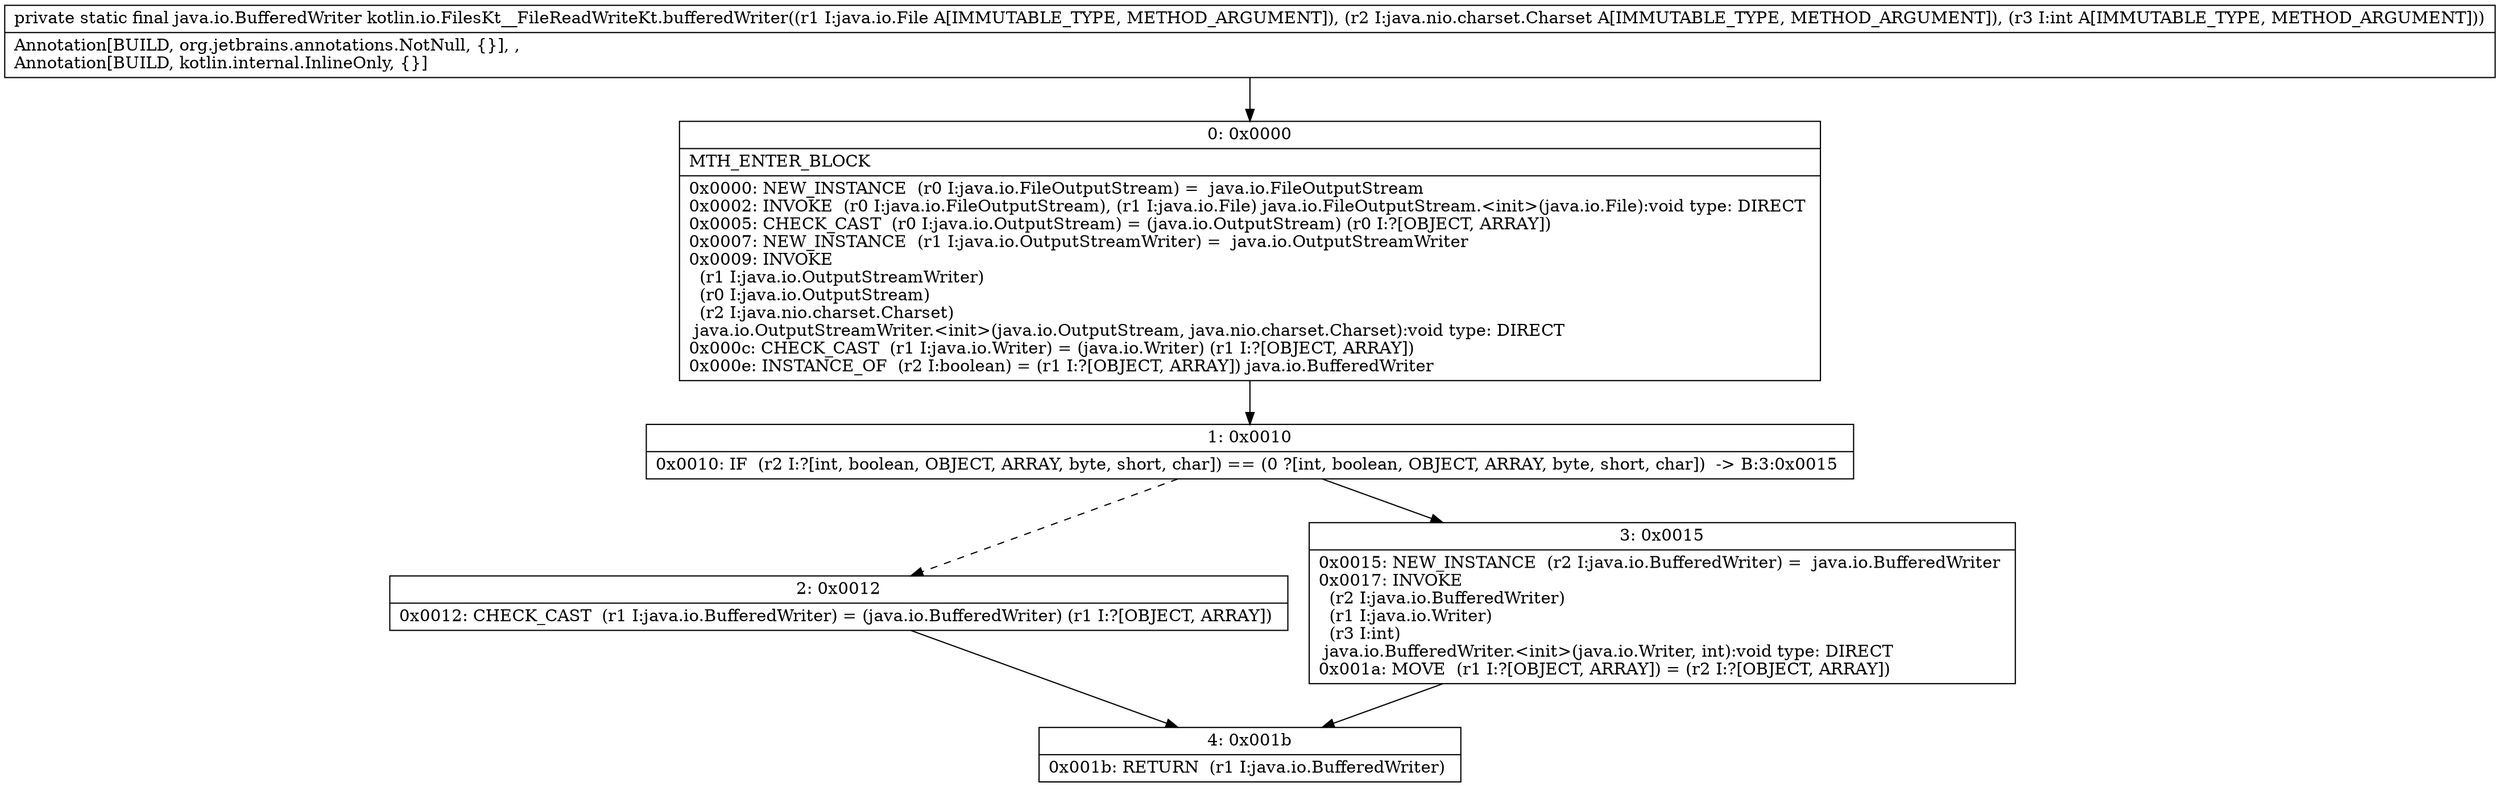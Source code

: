 digraph "CFG forkotlin.io.FilesKt__FileReadWriteKt.bufferedWriter(Ljava\/io\/File;Ljava\/nio\/charset\/Charset;I)Ljava\/io\/BufferedWriter;" {
Node_0 [shape=record,label="{0\:\ 0x0000|MTH_ENTER_BLOCK\l|0x0000: NEW_INSTANCE  (r0 I:java.io.FileOutputStream) =  java.io.FileOutputStream \l0x0002: INVOKE  (r0 I:java.io.FileOutputStream), (r1 I:java.io.File) java.io.FileOutputStream.\<init\>(java.io.File):void type: DIRECT \l0x0005: CHECK_CAST  (r0 I:java.io.OutputStream) = (java.io.OutputStream) (r0 I:?[OBJECT, ARRAY]) \l0x0007: NEW_INSTANCE  (r1 I:java.io.OutputStreamWriter) =  java.io.OutputStreamWriter \l0x0009: INVOKE  \l  (r1 I:java.io.OutputStreamWriter)\l  (r0 I:java.io.OutputStream)\l  (r2 I:java.nio.charset.Charset)\l java.io.OutputStreamWriter.\<init\>(java.io.OutputStream, java.nio.charset.Charset):void type: DIRECT \l0x000c: CHECK_CAST  (r1 I:java.io.Writer) = (java.io.Writer) (r1 I:?[OBJECT, ARRAY]) \l0x000e: INSTANCE_OF  (r2 I:boolean) = (r1 I:?[OBJECT, ARRAY]) java.io.BufferedWriter \l}"];
Node_1 [shape=record,label="{1\:\ 0x0010|0x0010: IF  (r2 I:?[int, boolean, OBJECT, ARRAY, byte, short, char]) == (0 ?[int, boolean, OBJECT, ARRAY, byte, short, char])  \-\> B:3:0x0015 \l}"];
Node_2 [shape=record,label="{2\:\ 0x0012|0x0012: CHECK_CAST  (r1 I:java.io.BufferedWriter) = (java.io.BufferedWriter) (r1 I:?[OBJECT, ARRAY]) \l}"];
Node_3 [shape=record,label="{3\:\ 0x0015|0x0015: NEW_INSTANCE  (r2 I:java.io.BufferedWriter) =  java.io.BufferedWriter \l0x0017: INVOKE  \l  (r2 I:java.io.BufferedWriter)\l  (r1 I:java.io.Writer)\l  (r3 I:int)\l java.io.BufferedWriter.\<init\>(java.io.Writer, int):void type: DIRECT \l0x001a: MOVE  (r1 I:?[OBJECT, ARRAY]) = (r2 I:?[OBJECT, ARRAY]) \l}"];
Node_4 [shape=record,label="{4\:\ 0x001b|0x001b: RETURN  (r1 I:java.io.BufferedWriter) \l}"];
MethodNode[shape=record,label="{private static final java.io.BufferedWriter kotlin.io.FilesKt__FileReadWriteKt.bufferedWriter((r1 I:java.io.File A[IMMUTABLE_TYPE, METHOD_ARGUMENT]), (r2 I:java.nio.charset.Charset A[IMMUTABLE_TYPE, METHOD_ARGUMENT]), (r3 I:int A[IMMUTABLE_TYPE, METHOD_ARGUMENT]))  | Annotation[BUILD, org.jetbrains.annotations.NotNull, \{\}], , \lAnnotation[BUILD, kotlin.internal.InlineOnly, \{\}]\l}"];
MethodNode -> Node_0;
Node_0 -> Node_1;
Node_1 -> Node_2[style=dashed];
Node_1 -> Node_3;
Node_2 -> Node_4;
Node_3 -> Node_4;
}

